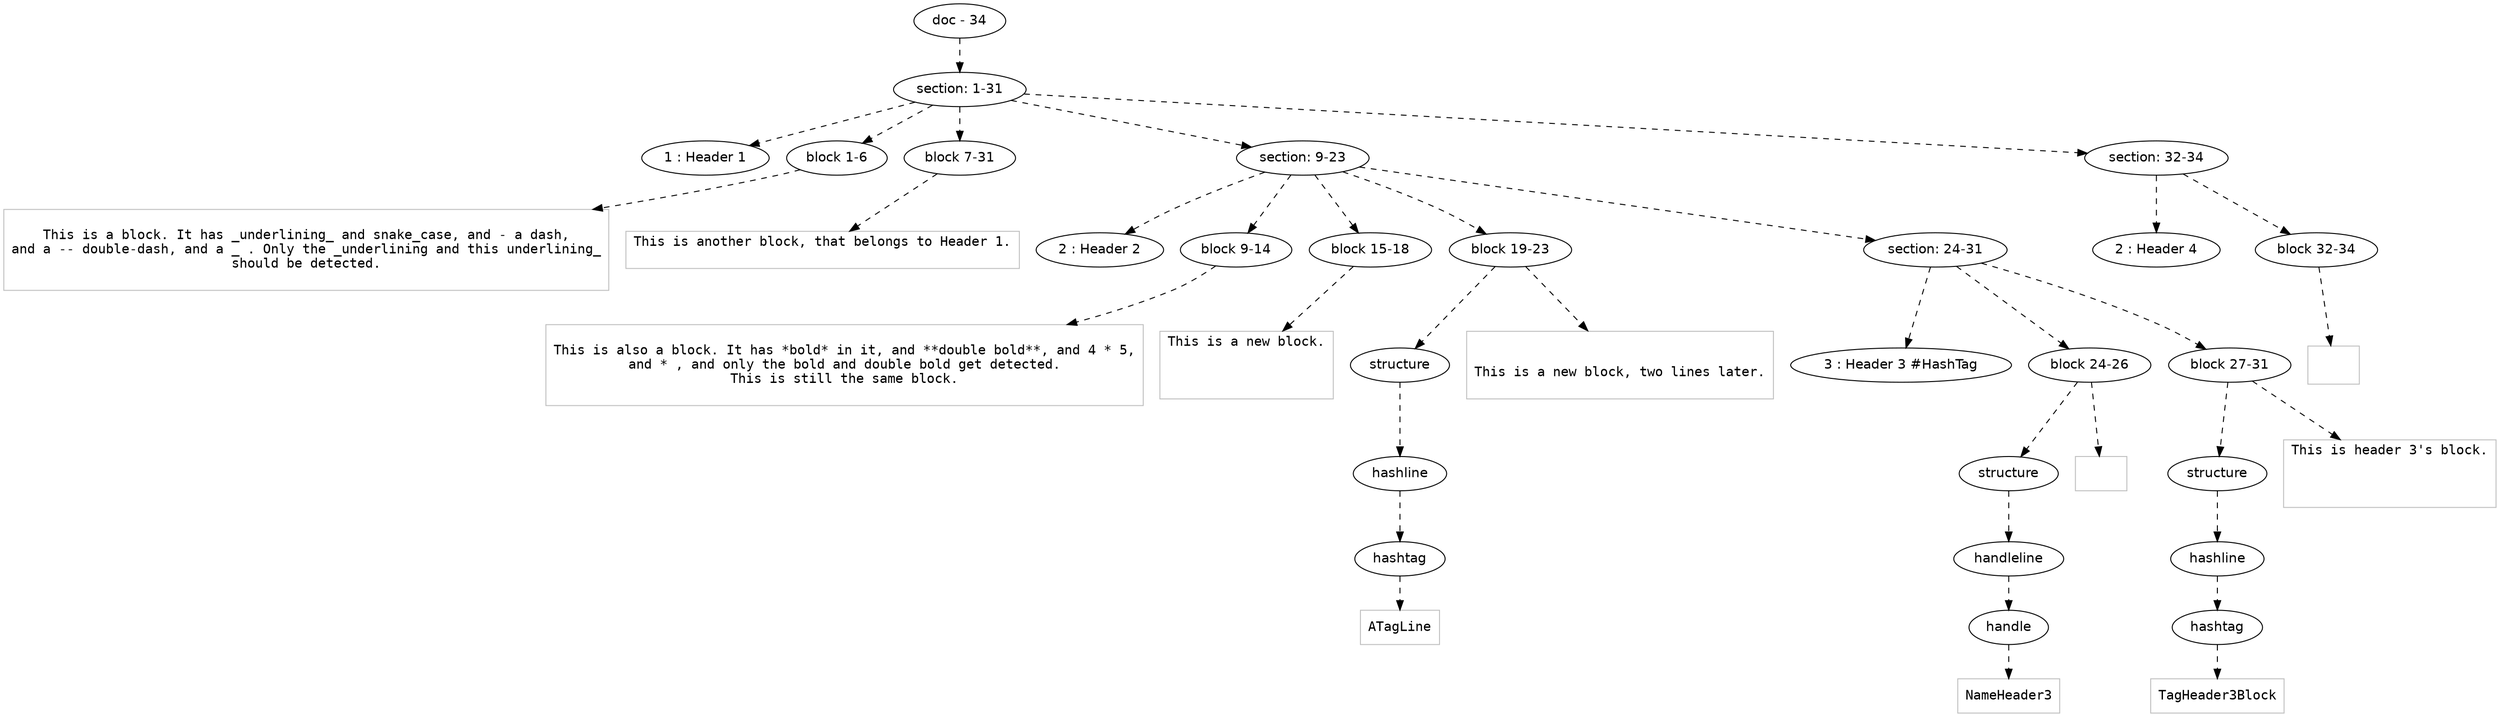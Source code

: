 digraph hierarchy {

node [fontname=Helvetica]
edge [style=dashed]

doc_0 [label="doc - 34"]


doc_0 -> { section_1}
{rank=same; section_1}

section_1 [label="section: 1-31"]


section_1 -> { header_2 block_3 block_4 section_5 section_6}
{rank=same; header_2 block_3 block_4 section_5 section_6}

header_2 [label="1 : Header 1"]

block_3 [label="block 1-6"]

block_4 [label="block 7-31"]

section_5 [label="section: 9-23"]

section_6 [label="section: 32-34"]



block_3 -> leaf_7
leaf_7  [color=Gray,shape=rectangle,fontname=Inconsolata,label="
This is a block. It has _underlining_ and snake_case, and - a dash,
and a -- double-dash, and a _ . Only the _underlining and this underlining_
should be detected.

"]

block_4 -> leaf_8
leaf_8  [color=Gray,shape=rectangle,fontname=Inconsolata,label="This is another block, that belongs to Header 1.

"]
section_5 -> { header_9 block_10 block_11 block_12 section_13}
{rank=same; header_9 block_10 block_11 block_12 section_13}

header_9 [label="2 : Header 2"]

block_10 [label="block 9-14"]

block_11 [label="block 15-18"]

block_12 [label="block 19-23"]

section_13 [label="section: 24-31"]



block_10 -> leaf_14
leaf_14  [color=Gray,shape=rectangle,fontname=Inconsolata,label="
This is also a block. It has *bold* in it, and **double bold**, and 4 * 5,
and * , and only the bold and double bold get detected.
This is still the same block.

"]

block_11 -> leaf_15
leaf_15  [color=Gray,shape=rectangle,fontname=Inconsolata,label="This is a new block.



"]
block_12 -> { structure_16}
{rank=same; structure_16}

structure_16 [label="structure"]


structure_16 -> { hashline_17}
{rank=same; hashline_17}

hashline_17 [label="hashline"]


hashline_17 -> { hashtag_18}
{rank=same; hashtag_18}

hashtag_18 [label="hashtag"]



hashtag_18 -> leaf_19
leaf_19  [color=Gray,shape=rectangle,fontname=Inconsolata,label="ATagLine"]

block_12 -> leaf_20
leaf_20  [color=Gray,shape=rectangle,fontname=Inconsolata,label="

This is a new block, two lines later.

"]
section_13 -> { header_21 block_22 block_23}
{rank=same; header_21 block_22 block_23}

header_21 [label="3 : Header 3 #HashTag"]

block_22 [label="block 24-26"]

block_23 [label="block 27-31"]


block_22 -> { structure_24}
{rank=same; structure_24}

structure_24 [label="structure"]


structure_24 -> { handleline_25}
{rank=same; handleline_25}

handleline_25 [label="handleline"]


handleline_25 -> { handle_26}
{rank=same; handle_26}

handle_26 [label="handle"]



handle_26 -> leaf_27
leaf_27  [color=Gray,shape=rectangle,fontname=Inconsolata,label="NameHeader3"]

block_22 -> leaf_28
leaf_28  [color=Gray,shape=rectangle,fontname=Inconsolata,label="
"]
block_23 -> { structure_29}
{rank=same; structure_29}

structure_29 [label="structure"]


structure_29 -> { hashline_30}
{rank=same; hashline_30}

hashline_30 [label="hashline"]


hashline_30 -> { hashtag_31}
{rank=same; hashtag_31}

hashtag_31 [label="hashtag"]



hashtag_31 -> leaf_32
leaf_32  [color=Gray,shape=rectangle,fontname=Inconsolata,label="TagHeader3Block"]

block_23 -> leaf_33
leaf_33  [color=Gray,shape=rectangle,fontname=Inconsolata,label="This is header 3's block.



"]
section_6 -> { header_34 block_35}
{rank=same; header_34 block_35}

header_34 [label="2 : Header 4"]

block_35 [label="block 32-34"]



block_35 -> leaf_36
leaf_36  [color=Gray,shape=rectangle,fontname=Inconsolata,label="

"]

}

